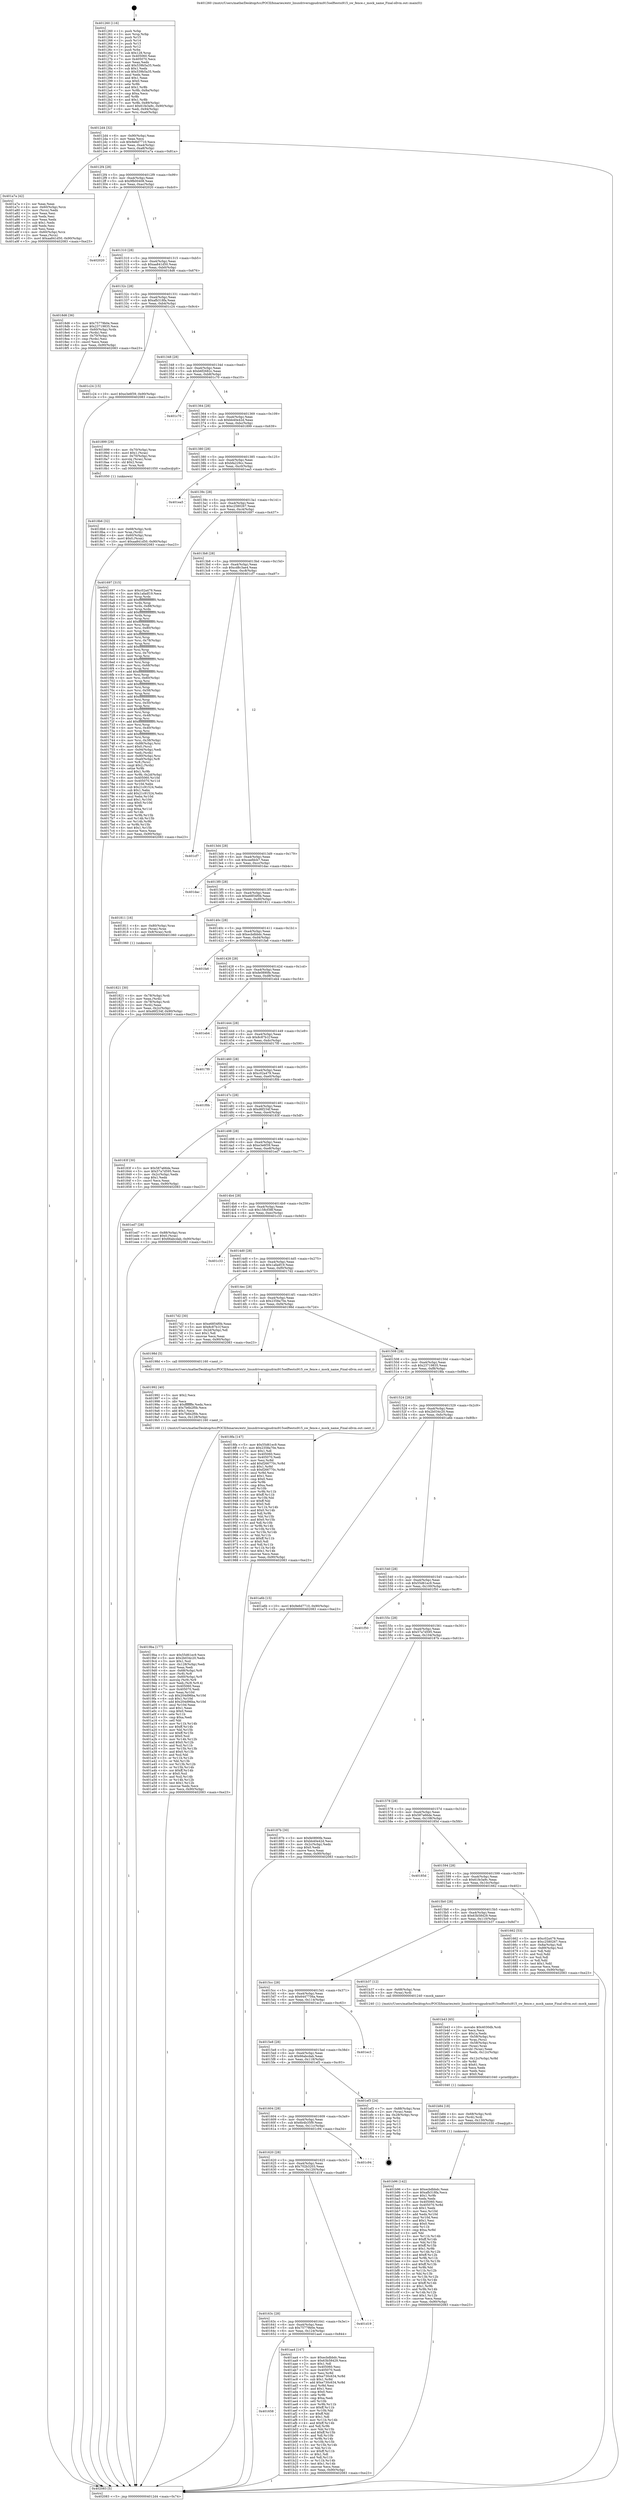 digraph "0x401260" {
  label = "0x401260 (/mnt/c/Users/mathe/Desktop/tcc/POCII/binaries/extr_linuxdriversgpudrmi915selftestsi915_sw_fence.c_mock_name_Final-ollvm.out::main(0))"
  labelloc = "t"
  node[shape=record]

  Entry [label="",width=0.3,height=0.3,shape=circle,fillcolor=black,style=filled]
  "0x4012d4" [label="{
     0x4012d4 [32]\l
     | [instrs]\l
     &nbsp;&nbsp;0x4012d4 \<+6\>: mov -0x90(%rbp),%eax\l
     &nbsp;&nbsp;0x4012da \<+2\>: mov %eax,%ecx\l
     &nbsp;&nbsp;0x4012dc \<+6\>: sub $0x9e6d7710,%ecx\l
     &nbsp;&nbsp;0x4012e2 \<+6\>: mov %eax,-0xa4(%rbp)\l
     &nbsp;&nbsp;0x4012e8 \<+6\>: mov %ecx,-0xa8(%rbp)\l
     &nbsp;&nbsp;0x4012ee \<+6\>: je 0000000000401a7a \<main+0x81a\>\l
  }"]
  "0x401a7a" [label="{
     0x401a7a [42]\l
     | [instrs]\l
     &nbsp;&nbsp;0x401a7a \<+2\>: xor %eax,%eax\l
     &nbsp;&nbsp;0x401a7c \<+4\>: mov -0x60(%rbp),%rcx\l
     &nbsp;&nbsp;0x401a80 \<+2\>: mov (%rcx),%edx\l
     &nbsp;&nbsp;0x401a82 \<+2\>: mov %eax,%esi\l
     &nbsp;&nbsp;0x401a84 \<+2\>: sub %edx,%esi\l
     &nbsp;&nbsp;0x401a86 \<+2\>: mov %eax,%edx\l
     &nbsp;&nbsp;0x401a88 \<+3\>: sub $0x1,%edx\l
     &nbsp;&nbsp;0x401a8b \<+2\>: add %edx,%esi\l
     &nbsp;&nbsp;0x401a8d \<+2\>: sub %esi,%eax\l
     &nbsp;&nbsp;0x401a8f \<+4\>: mov -0x60(%rbp),%rcx\l
     &nbsp;&nbsp;0x401a93 \<+2\>: mov %eax,(%rcx)\l
     &nbsp;&nbsp;0x401a95 \<+10\>: movl $0xaa841d50,-0x90(%rbp)\l
     &nbsp;&nbsp;0x401a9f \<+5\>: jmp 0000000000402083 \<main+0xe23\>\l
  }"]
  "0x4012f4" [label="{
     0x4012f4 [28]\l
     | [instrs]\l
     &nbsp;&nbsp;0x4012f4 \<+5\>: jmp 00000000004012f9 \<main+0x99\>\l
     &nbsp;&nbsp;0x4012f9 \<+6\>: mov -0xa4(%rbp),%eax\l
     &nbsp;&nbsp;0x4012ff \<+5\>: sub $0x9fb00408,%eax\l
     &nbsp;&nbsp;0x401304 \<+6\>: mov %eax,-0xac(%rbp)\l
     &nbsp;&nbsp;0x40130a \<+6\>: je 0000000000402020 \<main+0xdc0\>\l
  }"]
  Exit [label="",width=0.3,height=0.3,shape=circle,fillcolor=black,style=filled,peripheries=2]
  "0x402020" [label="{
     0x402020\l
  }", style=dashed]
  "0x401310" [label="{
     0x401310 [28]\l
     | [instrs]\l
     &nbsp;&nbsp;0x401310 \<+5\>: jmp 0000000000401315 \<main+0xb5\>\l
     &nbsp;&nbsp;0x401315 \<+6\>: mov -0xa4(%rbp),%eax\l
     &nbsp;&nbsp;0x40131b \<+5\>: sub $0xaa841d50,%eax\l
     &nbsp;&nbsp;0x401320 \<+6\>: mov %eax,-0xb0(%rbp)\l
     &nbsp;&nbsp;0x401326 \<+6\>: je 00000000004018d6 \<main+0x676\>\l
  }"]
  "0x401b96" [label="{
     0x401b96 [142]\l
     | [instrs]\l
     &nbsp;&nbsp;0x401b96 \<+5\>: mov $0xecbdbbdc,%eax\l
     &nbsp;&nbsp;0x401b9b \<+5\>: mov $0xafb318fa,%ecx\l
     &nbsp;&nbsp;0x401ba0 \<+3\>: mov $0x1,%r9b\l
     &nbsp;&nbsp;0x401ba3 \<+2\>: xor %edx,%edx\l
     &nbsp;&nbsp;0x401ba5 \<+7\>: mov 0x405060,%esi\l
     &nbsp;&nbsp;0x401bac \<+8\>: mov 0x405070,%r8d\l
     &nbsp;&nbsp;0x401bb4 \<+3\>: sub $0x1,%edx\l
     &nbsp;&nbsp;0x401bb7 \<+3\>: mov %esi,%r10d\l
     &nbsp;&nbsp;0x401bba \<+3\>: add %edx,%r10d\l
     &nbsp;&nbsp;0x401bbd \<+4\>: imul %r10d,%esi\l
     &nbsp;&nbsp;0x401bc1 \<+3\>: and $0x1,%esi\l
     &nbsp;&nbsp;0x401bc4 \<+3\>: cmp $0x0,%esi\l
     &nbsp;&nbsp;0x401bc7 \<+4\>: sete %r11b\l
     &nbsp;&nbsp;0x401bcb \<+4\>: cmp $0xa,%r8d\l
     &nbsp;&nbsp;0x401bcf \<+3\>: setl %bl\l
     &nbsp;&nbsp;0x401bd2 \<+3\>: mov %r11b,%r14b\l
     &nbsp;&nbsp;0x401bd5 \<+4\>: xor $0xff,%r14b\l
     &nbsp;&nbsp;0x401bd9 \<+3\>: mov %bl,%r15b\l
     &nbsp;&nbsp;0x401bdc \<+4\>: xor $0xff,%r15b\l
     &nbsp;&nbsp;0x401be0 \<+4\>: xor $0x1,%r9b\l
     &nbsp;&nbsp;0x401be4 \<+3\>: mov %r14b,%r12b\l
     &nbsp;&nbsp;0x401be7 \<+4\>: and $0xff,%r12b\l
     &nbsp;&nbsp;0x401beb \<+3\>: and %r9b,%r11b\l
     &nbsp;&nbsp;0x401bee \<+3\>: mov %r15b,%r13b\l
     &nbsp;&nbsp;0x401bf1 \<+4\>: and $0xff,%r13b\l
     &nbsp;&nbsp;0x401bf5 \<+3\>: and %r9b,%bl\l
     &nbsp;&nbsp;0x401bf8 \<+3\>: or %r11b,%r12b\l
     &nbsp;&nbsp;0x401bfb \<+3\>: or %bl,%r13b\l
     &nbsp;&nbsp;0x401bfe \<+3\>: xor %r13b,%r12b\l
     &nbsp;&nbsp;0x401c01 \<+3\>: or %r15b,%r14b\l
     &nbsp;&nbsp;0x401c04 \<+4\>: xor $0xff,%r14b\l
     &nbsp;&nbsp;0x401c08 \<+4\>: or $0x1,%r9b\l
     &nbsp;&nbsp;0x401c0c \<+3\>: and %r9b,%r14b\l
     &nbsp;&nbsp;0x401c0f \<+3\>: or %r14b,%r12b\l
     &nbsp;&nbsp;0x401c12 \<+4\>: test $0x1,%r12b\l
     &nbsp;&nbsp;0x401c16 \<+3\>: cmovne %ecx,%eax\l
     &nbsp;&nbsp;0x401c19 \<+6\>: mov %eax,-0x90(%rbp)\l
     &nbsp;&nbsp;0x401c1f \<+5\>: jmp 0000000000402083 \<main+0xe23\>\l
  }"]
  "0x4018d6" [label="{
     0x4018d6 [36]\l
     | [instrs]\l
     &nbsp;&nbsp;0x4018d6 \<+5\>: mov $0x75779b0e,%eax\l
     &nbsp;&nbsp;0x4018db \<+5\>: mov $0x23719835,%ecx\l
     &nbsp;&nbsp;0x4018e0 \<+4\>: mov -0x60(%rbp),%rdx\l
     &nbsp;&nbsp;0x4018e4 \<+2\>: mov (%rdx),%esi\l
     &nbsp;&nbsp;0x4018e6 \<+4\>: mov -0x70(%rbp),%rdx\l
     &nbsp;&nbsp;0x4018ea \<+2\>: cmp (%rdx),%esi\l
     &nbsp;&nbsp;0x4018ec \<+3\>: cmovl %ecx,%eax\l
     &nbsp;&nbsp;0x4018ef \<+6\>: mov %eax,-0x90(%rbp)\l
     &nbsp;&nbsp;0x4018f5 \<+5\>: jmp 0000000000402083 \<main+0xe23\>\l
  }"]
  "0x40132c" [label="{
     0x40132c [28]\l
     | [instrs]\l
     &nbsp;&nbsp;0x40132c \<+5\>: jmp 0000000000401331 \<main+0xd1\>\l
     &nbsp;&nbsp;0x401331 \<+6\>: mov -0xa4(%rbp),%eax\l
     &nbsp;&nbsp;0x401337 \<+5\>: sub $0xafb318fa,%eax\l
     &nbsp;&nbsp;0x40133c \<+6\>: mov %eax,-0xb4(%rbp)\l
     &nbsp;&nbsp;0x401342 \<+6\>: je 0000000000401c24 \<main+0x9c4\>\l
  }"]
  "0x401b84" [label="{
     0x401b84 [18]\l
     | [instrs]\l
     &nbsp;&nbsp;0x401b84 \<+4\>: mov -0x68(%rbp),%rdi\l
     &nbsp;&nbsp;0x401b88 \<+3\>: mov (%rdi),%rdi\l
     &nbsp;&nbsp;0x401b8b \<+6\>: mov %eax,-0x130(%rbp)\l
     &nbsp;&nbsp;0x401b91 \<+5\>: call 0000000000401030 \<free@plt\>\l
     | [calls]\l
     &nbsp;&nbsp;0x401030 \{1\} (unknown)\l
  }"]
  "0x401c24" [label="{
     0x401c24 [15]\l
     | [instrs]\l
     &nbsp;&nbsp;0x401c24 \<+10\>: movl $0xe3e6f39,-0x90(%rbp)\l
     &nbsp;&nbsp;0x401c2e \<+5\>: jmp 0000000000402083 \<main+0xe23\>\l
  }"]
  "0x401348" [label="{
     0x401348 [28]\l
     | [instrs]\l
     &nbsp;&nbsp;0x401348 \<+5\>: jmp 000000000040134d \<main+0xed\>\l
     &nbsp;&nbsp;0x40134d \<+6\>: mov -0xa4(%rbp),%eax\l
     &nbsp;&nbsp;0x401353 \<+5\>: sub $0xb6f2682c,%eax\l
     &nbsp;&nbsp;0x401358 \<+6\>: mov %eax,-0xb8(%rbp)\l
     &nbsp;&nbsp;0x40135e \<+6\>: je 0000000000401c70 \<main+0xa10\>\l
  }"]
  "0x401b43" [label="{
     0x401b43 [65]\l
     | [instrs]\l
     &nbsp;&nbsp;0x401b43 \<+10\>: movabs $0x4030db,%rdi\l
     &nbsp;&nbsp;0x401b4d \<+2\>: xor %ecx,%ecx\l
     &nbsp;&nbsp;0x401b4f \<+5\>: mov $0x1a,%edx\l
     &nbsp;&nbsp;0x401b54 \<+4\>: mov -0x58(%rbp),%rsi\l
     &nbsp;&nbsp;0x401b58 \<+3\>: mov %rax,(%rsi)\l
     &nbsp;&nbsp;0x401b5b \<+4\>: mov -0x58(%rbp),%rax\l
     &nbsp;&nbsp;0x401b5f \<+3\>: mov (%rax),%rax\l
     &nbsp;&nbsp;0x401b62 \<+3\>: movsbl (%rax),%eax\l
     &nbsp;&nbsp;0x401b65 \<+6\>: mov %edx,-0x12c(%rbp)\l
     &nbsp;&nbsp;0x401b6b \<+1\>: cltd\l
     &nbsp;&nbsp;0x401b6c \<+7\>: mov -0x12c(%rbp),%r8d\l
     &nbsp;&nbsp;0x401b73 \<+3\>: idiv %r8d\l
     &nbsp;&nbsp;0x401b76 \<+3\>: sub $0x61,%ecx\l
     &nbsp;&nbsp;0x401b79 \<+2\>: sub %ecx,%edx\l
     &nbsp;&nbsp;0x401b7b \<+2\>: mov %edx,%esi\l
     &nbsp;&nbsp;0x401b7d \<+2\>: mov $0x0,%al\l
     &nbsp;&nbsp;0x401b7f \<+5\>: call 0000000000401040 \<printf@plt\>\l
     | [calls]\l
     &nbsp;&nbsp;0x401040 \{1\} (unknown)\l
  }"]
  "0x401c70" [label="{
     0x401c70\l
  }", style=dashed]
  "0x401364" [label="{
     0x401364 [28]\l
     | [instrs]\l
     &nbsp;&nbsp;0x401364 \<+5\>: jmp 0000000000401369 \<main+0x109\>\l
     &nbsp;&nbsp;0x401369 \<+6\>: mov -0xa4(%rbp),%eax\l
     &nbsp;&nbsp;0x40136f \<+5\>: sub $0xbb40e42d,%eax\l
     &nbsp;&nbsp;0x401374 \<+6\>: mov %eax,-0xbc(%rbp)\l
     &nbsp;&nbsp;0x40137a \<+6\>: je 0000000000401899 \<main+0x639\>\l
  }"]
  "0x401658" [label="{
     0x401658\l
  }", style=dashed]
  "0x401899" [label="{
     0x401899 [29]\l
     | [instrs]\l
     &nbsp;&nbsp;0x401899 \<+4\>: mov -0x70(%rbp),%rax\l
     &nbsp;&nbsp;0x40189d \<+6\>: movl $0x1,(%rax)\l
     &nbsp;&nbsp;0x4018a3 \<+4\>: mov -0x70(%rbp),%rax\l
     &nbsp;&nbsp;0x4018a7 \<+3\>: movslq (%rax),%rax\l
     &nbsp;&nbsp;0x4018aa \<+4\>: shl $0x2,%rax\l
     &nbsp;&nbsp;0x4018ae \<+3\>: mov %rax,%rdi\l
     &nbsp;&nbsp;0x4018b1 \<+5\>: call 0000000000401050 \<malloc@plt\>\l
     | [calls]\l
     &nbsp;&nbsp;0x401050 \{1\} (unknown)\l
  }"]
  "0x401380" [label="{
     0x401380 [28]\l
     | [instrs]\l
     &nbsp;&nbsp;0x401380 \<+5\>: jmp 0000000000401385 \<main+0x125\>\l
     &nbsp;&nbsp;0x401385 \<+6\>: mov -0xa4(%rbp),%eax\l
     &nbsp;&nbsp;0x40138b \<+5\>: sub $0xbfa229cc,%eax\l
     &nbsp;&nbsp;0x401390 \<+6\>: mov %eax,-0xc0(%rbp)\l
     &nbsp;&nbsp;0x401396 \<+6\>: je 0000000000401ea5 \<main+0xc45\>\l
  }"]
  "0x401aa4" [label="{
     0x401aa4 [147]\l
     | [instrs]\l
     &nbsp;&nbsp;0x401aa4 \<+5\>: mov $0xecbdbbdc,%eax\l
     &nbsp;&nbsp;0x401aa9 \<+5\>: mov $0x63b58429,%ecx\l
     &nbsp;&nbsp;0x401aae \<+2\>: mov $0x1,%dl\l
     &nbsp;&nbsp;0x401ab0 \<+7\>: mov 0x405060,%esi\l
     &nbsp;&nbsp;0x401ab7 \<+7\>: mov 0x405070,%edi\l
     &nbsp;&nbsp;0x401abe \<+3\>: mov %esi,%r8d\l
     &nbsp;&nbsp;0x401ac1 \<+7\>: sub $0xe730c634,%r8d\l
     &nbsp;&nbsp;0x401ac8 \<+4\>: sub $0x1,%r8d\l
     &nbsp;&nbsp;0x401acc \<+7\>: add $0xe730c634,%r8d\l
     &nbsp;&nbsp;0x401ad3 \<+4\>: imul %r8d,%esi\l
     &nbsp;&nbsp;0x401ad7 \<+3\>: and $0x1,%esi\l
     &nbsp;&nbsp;0x401ada \<+3\>: cmp $0x0,%esi\l
     &nbsp;&nbsp;0x401add \<+4\>: sete %r9b\l
     &nbsp;&nbsp;0x401ae1 \<+3\>: cmp $0xa,%edi\l
     &nbsp;&nbsp;0x401ae4 \<+4\>: setl %r10b\l
     &nbsp;&nbsp;0x401ae8 \<+3\>: mov %r9b,%r11b\l
     &nbsp;&nbsp;0x401aeb \<+4\>: xor $0xff,%r11b\l
     &nbsp;&nbsp;0x401aef \<+3\>: mov %r10b,%bl\l
     &nbsp;&nbsp;0x401af2 \<+3\>: xor $0xff,%bl\l
     &nbsp;&nbsp;0x401af5 \<+3\>: xor $0x1,%dl\l
     &nbsp;&nbsp;0x401af8 \<+3\>: mov %r11b,%r14b\l
     &nbsp;&nbsp;0x401afb \<+4\>: and $0xff,%r14b\l
     &nbsp;&nbsp;0x401aff \<+3\>: and %dl,%r9b\l
     &nbsp;&nbsp;0x401b02 \<+3\>: mov %bl,%r15b\l
     &nbsp;&nbsp;0x401b05 \<+4\>: and $0xff,%r15b\l
     &nbsp;&nbsp;0x401b09 \<+3\>: and %dl,%r10b\l
     &nbsp;&nbsp;0x401b0c \<+3\>: or %r9b,%r14b\l
     &nbsp;&nbsp;0x401b0f \<+3\>: or %r10b,%r15b\l
     &nbsp;&nbsp;0x401b12 \<+3\>: xor %r15b,%r14b\l
     &nbsp;&nbsp;0x401b15 \<+3\>: or %bl,%r11b\l
     &nbsp;&nbsp;0x401b18 \<+4\>: xor $0xff,%r11b\l
     &nbsp;&nbsp;0x401b1c \<+3\>: or $0x1,%dl\l
     &nbsp;&nbsp;0x401b1f \<+3\>: and %dl,%r11b\l
     &nbsp;&nbsp;0x401b22 \<+3\>: or %r11b,%r14b\l
     &nbsp;&nbsp;0x401b25 \<+4\>: test $0x1,%r14b\l
     &nbsp;&nbsp;0x401b29 \<+3\>: cmovne %ecx,%eax\l
     &nbsp;&nbsp;0x401b2c \<+6\>: mov %eax,-0x90(%rbp)\l
     &nbsp;&nbsp;0x401b32 \<+5\>: jmp 0000000000402083 \<main+0xe23\>\l
  }"]
  "0x401ea5" [label="{
     0x401ea5\l
  }", style=dashed]
  "0x40139c" [label="{
     0x40139c [28]\l
     | [instrs]\l
     &nbsp;&nbsp;0x40139c \<+5\>: jmp 00000000004013a1 \<main+0x141\>\l
     &nbsp;&nbsp;0x4013a1 \<+6\>: mov -0xa4(%rbp),%eax\l
     &nbsp;&nbsp;0x4013a7 \<+5\>: sub $0xc2580267,%eax\l
     &nbsp;&nbsp;0x4013ac \<+6\>: mov %eax,-0xc4(%rbp)\l
     &nbsp;&nbsp;0x4013b2 \<+6\>: je 0000000000401697 \<main+0x437\>\l
  }"]
  "0x40163c" [label="{
     0x40163c [28]\l
     | [instrs]\l
     &nbsp;&nbsp;0x40163c \<+5\>: jmp 0000000000401641 \<main+0x3e1\>\l
     &nbsp;&nbsp;0x401641 \<+6\>: mov -0xa4(%rbp),%eax\l
     &nbsp;&nbsp;0x401647 \<+5\>: sub $0x75779b0e,%eax\l
     &nbsp;&nbsp;0x40164c \<+6\>: mov %eax,-0x124(%rbp)\l
     &nbsp;&nbsp;0x401652 \<+6\>: je 0000000000401aa4 \<main+0x844\>\l
  }"]
  "0x401697" [label="{
     0x401697 [315]\l
     | [instrs]\l
     &nbsp;&nbsp;0x401697 \<+5\>: mov $0xc02a479,%eax\l
     &nbsp;&nbsp;0x40169c \<+5\>: mov $0x1afadf19,%ecx\l
     &nbsp;&nbsp;0x4016a1 \<+3\>: mov %rsp,%rdx\l
     &nbsp;&nbsp;0x4016a4 \<+4\>: add $0xfffffffffffffff0,%rdx\l
     &nbsp;&nbsp;0x4016a8 \<+3\>: mov %rdx,%rsp\l
     &nbsp;&nbsp;0x4016ab \<+7\>: mov %rdx,-0x88(%rbp)\l
     &nbsp;&nbsp;0x4016b2 \<+3\>: mov %rsp,%rdx\l
     &nbsp;&nbsp;0x4016b5 \<+4\>: add $0xfffffffffffffff0,%rdx\l
     &nbsp;&nbsp;0x4016b9 \<+3\>: mov %rdx,%rsp\l
     &nbsp;&nbsp;0x4016bc \<+3\>: mov %rsp,%rsi\l
     &nbsp;&nbsp;0x4016bf \<+4\>: add $0xfffffffffffffff0,%rsi\l
     &nbsp;&nbsp;0x4016c3 \<+3\>: mov %rsi,%rsp\l
     &nbsp;&nbsp;0x4016c6 \<+4\>: mov %rsi,-0x80(%rbp)\l
     &nbsp;&nbsp;0x4016ca \<+3\>: mov %rsp,%rsi\l
     &nbsp;&nbsp;0x4016cd \<+4\>: add $0xfffffffffffffff0,%rsi\l
     &nbsp;&nbsp;0x4016d1 \<+3\>: mov %rsi,%rsp\l
     &nbsp;&nbsp;0x4016d4 \<+4\>: mov %rsi,-0x78(%rbp)\l
     &nbsp;&nbsp;0x4016d8 \<+3\>: mov %rsp,%rsi\l
     &nbsp;&nbsp;0x4016db \<+4\>: add $0xfffffffffffffff0,%rsi\l
     &nbsp;&nbsp;0x4016df \<+3\>: mov %rsi,%rsp\l
     &nbsp;&nbsp;0x4016e2 \<+4\>: mov %rsi,-0x70(%rbp)\l
     &nbsp;&nbsp;0x4016e6 \<+3\>: mov %rsp,%rsi\l
     &nbsp;&nbsp;0x4016e9 \<+4\>: add $0xfffffffffffffff0,%rsi\l
     &nbsp;&nbsp;0x4016ed \<+3\>: mov %rsi,%rsp\l
     &nbsp;&nbsp;0x4016f0 \<+4\>: mov %rsi,-0x68(%rbp)\l
     &nbsp;&nbsp;0x4016f4 \<+3\>: mov %rsp,%rsi\l
     &nbsp;&nbsp;0x4016f7 \<+4\>: add $0xfffffffffffffff0,%rsi\l
     &nbsp;&nbsp;0x4016fb \<+3\>: mov %rsi,%rsp\l
     &nbsp;&nbsp;0x4016fe \<+4\>: mov %rsi,-0x60(%rbp)\l
     &nbsp;&nbsp;0x401702 \<+3\>: mov %rsp,%rsi\l
     &nbsp;&nbsp;0x401705 \<+4\>: add $0xfffffffffffffff0,%rsi\l
     &nbsp;&nbsp;0x401709 \<+3\>: mov %rsi,%rsp\l
     &nbsp;&nbsp;0x40170c \<+4\>: mov %rsi,-0x58(%rbp)\l
     &nbsp;&nbsp;0x401710 \<+3\>: mov %rsp,%rsi\l
     &nbsp;&nbsp;0x401713 \<+4\>: add $0xfffffffffffffff0,%rsi\l
     &nbsp;&nbsp;0x401717 \<+3\>: mov %rsi,%rsp\l
     &nbsp;&nbsp;0x40171a \<+4\>: mov %rsi,-0x50(%rbp)\l
     &nbsp;&nbsp;0x40171e \<+3\>: mov %rsp,%rsi\l
     &nbsp;&nbsp;0x401721 \<+4\>: add $0xfffffffffffffff0,%rsi\l
     &nbsp;&nbsp;0x401725 \<+3\>: mov %rsi,%rsp\l
     &nbsp;&nbsp;0x401728 \<+4\>: mov %rsi,-0x48(%rbp)\l
     &nbsp;&nbsp;0x40172c \<+3\>: mov %rsp,%rsi\l
     &nbsp;&nbsp;0x40172f \<+4\>: add $0xfffffffffffffff0,%rsi\l
     &nbsp;&nbsp;0x401733 \<+3\>: mov %rsi,%rsp\l
     &nbsp;&nbsp;0x401736 \<+4\>: mov %rsi,-0x40(%rbp)\l
     &nbsp;&nbsp;0x40173a \<+3\>: mov %rsp,%rsi\l
     &nbsp;&nbsp;0x40173d \<+4\>: add $0xfffffffffffffff0,%rsi\l
     &nbsp;&nbsp;0x401741 \<+3\>: mov %rsi,%rsp\l
     &nbsp;&nbsp;0x401744 \<+4\>: mov %rsi,-0x38(%rbp)\l
     &nbsp;&nbsp;0x401748 \<+7\>: mov -0x88(%rbp),%rsi\l
     &nbsp;&nbsp;0x40174f \<+6\>: movl $0x0,(%rsi)\l
     &nbsp;&nbsp;0x401755 \<+6\>: mov -0x94(%rbp),%edi\l
     &nbsp;&nbsp;0x40175b \<+2\>: mov %edi,(%rdx)\l
     &nbsp;&nbsp;0x40175d \<+4\>: mov -0x80(%rbp),%rsi\l
     &nbsp;&nbsp;0x401761 \<+7\>: mov -0xa0(%rbp),%r8\l
     &nbsp;&nbsp;0x401768 \<+3\>: mov %r8,(%rsi)\l
     &nbsp;&nbsp;0x40176b \<+3\>: cmpl $0x2,(%rdx)\l
     &nbsp;&nbsp;0x40176e \<+4\>: setne %r9b\l
     &nbsp;&nbsp;0x401772 \<+4\>: and $0x1,%r9b\l
     &nbsp;&nbsp;0x401776 \<+4\>: mov %r9b,-0x2d(%rbp)\l
     &nbsp;&nbsp;0x40177a \<+8\>: mov 0x405060,%r10d\l
     &nbsp;&nbsp;0x401782 \<+8\>: mov 0x405070,%r11d\l
     &nbsp;&nbsp;0x40178a \<+3\>: mov %r10d,%ebx\l
     &nbsp;&nbsp;0x40178d \<+6\>: sub $0x21c91524,%ebx\l
     &nbsp;&nbsp;0x401793 \<+3\>: sub $0x1,%ebx\l
     &nbsp;&nbsp;0x401796 \<+6\>: add $0x21c91524,%ebx\l
     &nbsp;&nbsp;0x40179c \<+4\>: imul %ebx,%r10d\l
     &nbsp;&nbsp;0x4017a0 \<+4\>: and $0x1,%r10d\l
     &nbsp;&nbsp;0x4017a4 \<+4\>: cmp $0x0,%r10d\l
     &nbsp;&nbsp;0x4017a8 \<+4\>: sete %r9b\l
     &nbsp;&nbsp;0x4017ac \<+4\>: cmp $0xa,%r11d\l
     &nbsp;&nbsp;0x4017b0 \<+4\>: setl %r14b\l
     &nbsp;&nbsp;0x4017b4 \<+3\>: mov %r9b,%r15b\l
     &nbsp;&nbsp;0x4017b7 \<+3\>: and %r14b,%r15b\l
     &nbsp;&nbsp;0x4017ba \<+3\>: xor %r14b,%r9b\l
     &nbsp;&nbsp;0x4017bd \<+3\>: or %r9b,%r15b\l
     &nbsp;&nbsp;0x4017c0 \<+4\>: test $0x1,%r15b\l
     &nbsp;&nbsp;0x4017c4 \<+3\>: cmovne %ecx,%eax\l
     &nbsp;&nbsp;0x4017c7 \<+6\>: mov %eax,-0x90(%rbp)\l
     &nbsp;&nbsp;0x4017cd \<+5\>: jmp 0000000000402083 \<main+0xe23\>\l
  }"]
  "0x4013b8" [label="{
     0x4013b8 [28]\l
     | [instrs]\l
     &nbsp;&nbsp;0x4013b8 \<+5\>: jmp 00000000004013bd \<main+0x15d\>\l
     &nbsp;&nbsp;0x4013bd \<+6\>: mov -0xa4(%rbp),%eax\l
     &nbsp;&nbsp;0x4013c3 \<+5\>: sub $0xcd8c3ae4,%eax\l
     &nbsp;&nbsp;0x4013c8 \<+6\>: mov %eax,-0xc8(%rbp)\l
     &nbsp;&nbsp;0x4013ce \<+6\>: je 0000000000401cf7 \<main+0xa97\>\l
  }"]
  "0x401d19" [label="{
     0x401d19\l
  }", style=dashed]
  "0x401cf7" [label="{
     0x401cf7\l
  }", style=dashed]
  "0x4013d4" [label="{
     0x4013d4 [28]\l
     | [instrs]\l
     &nbsp;&nbsp;0x4013d4 \<+5\>: jmp 00000000004013d9 \<main+0x179\>\l
     &nbsp;&nbsp;0x4013d9 \<+6\>: mov -0xa4(%rbp),%eax\l
     &nbsp;&nbsp;0x4013df \<+5\>: sub $0xceefdcb7,%eax\l
     &nbsp;&nbsp;0x4013e4 \<+6\>: mov %eax,-0xcc(%rbp)\l
     &nbsp;&nbsp;0x4013ea \<+6\>: je 0000000000401dac \<main+0xb4c\>\l
  }"]
  "0x401620" [label="{
     0x401620 [28]\l
     | [instrs]\l
     &nbsp;&nbsp;0x401620 \<+5\>: jmp 0000000000401625 \<main+0x3c5\>\l
     &nbsp;&nbsp;0x401625 \<+6\>: mov -0xa4(%rbp),%eax\l
     &nbsp;&nbsp;0x40162b \<+5\>: sub $0x702b3203,%eax\l
     &nbsp;&nbsp;0x401630 \<+6\>: mov %eax,-0x120(%rbp)\l
     &nbsp;&nbsp;0x401636 \<+6\>: je 0000000000401d19 \<main+0xab9\>\l
  }"]
  "0x401dac" [label="{
     0x401dac\l
  }", style=dashed]
  "0x4013f0" [label="{
     0x4013f0 [28]\l
     | [instrs]\l
     &nbsp;&nbsp;0x4013f0 \<+5\>: jmp 00000000004013f5 \<main+0x195\>\l
     &nbsp;&nbsp;0x4013f5 \<+6\>: mov -0xa4(%rbp),%eax\l
     &nbsp;&nbsp;0x4013fb \<+5\>: sub $0xe6854f0b,%eax\l
     &nbsp;&nbsp;0x401400 \<+6\>: mov %eax,-0xd0(%rbp)\l
     &nbsp;&nbsp;0x401406 \<+6\>: je 0000000000401811 \<main+0x5b1\>\l
  }"]
  "0x401c94" [label="{
     0x401c94\l
  }", style=dashed]
  "0x401811" [label="{
     0x401811 [16]\l
     | [instrs]\l
     &nbsp;&nbsp;0x401811 \<+4\>: mov -0x80(%rbp),%rax\l
     &nbsp;&nbsp;0x401815 \<+3\>: mov (%rax),%rax\l
     &nbsp;&nbsp;0x401818 \<+4\>: mov 0x8(%rax),%rdi\l
     &nbsp;&nbsp;0x40181c \<+5\>: call 0000000000401060 \<atoi@plt\>\l
     | [calls]\l
     &nbsp;&nbsp;0x401060 \{1\} (unknown)\l
  }"]
  "0x40140c" [label="{
     0x40140c [28]\l
     | [instrs]\l
     &nbsp;&nbsp;0x40140c \<+5\>: jmp 0000000000401411 \<main+0x1b1\>\l
     &nbsp;&nbsp;0x401411 \<+6\>: mov -0xa4(%rbp),%eax\l
     &nbsp;&nbsp;0x401417 \<+5\>: sub $0xecbdbbdc,%eax\l
     &nbsp;&nbsp;0x40141c \<+6\>: mov %eax,-0xd4(%rbp)\l
     &nbsp;&nbsp;0x401422 \<+6\>: je 0000000000401fa6 \<main+0xd46\>\l
  }"]
  "0x401604" [label="{
     0x401604 [28]\l
     | [instrs]\l
     &nbsp;&nbsp;0x401604 \<+5\>: jmp 0000000000401609 \<main+0x3a9\>\l
     &nbsp;&nbsp;0x401609 \<+6\>: mov -0xa4(%rbp),%eax\l
     &nbsp;&nbsp;0x40160f \<+5\>: sub $0x6b4b35f9,%eax\l
     &nbsp;&nbsp;0x401614 \<+6\>: mov %eax,-0x11c(%rbp)\l
     &nbsp;&nbsp;0x40161a \<+6\>: je 0000000000401c94 \<main+0xa34\>\l
  }"]
  "0x401fa6" [label="{
     0x401fa6\l
  }", style=dashed]
  "0x401428" [label="{
     0x401428 [28]\l
     | [instrs]\l
     &nbsp;&nbsp;0x401428 \<+5\>: jmp 000000000040142d \<main+0x1cd\>\l
     &nbsp;&nbsp;0x40142d \<+6\>: mov -0xa4(%rbp),%eax\l
     &nbsp;&nbsp;0x401433 \<+5\>: sub $0xfe0890fe,%eax\l
     &nbsp;&nbsp;0x401438 \<+6\>: mov %eax,-0xd8(%rbp)\l
     &nbsp;&nbsp;0x40143e \<+6\>: je 0000000000401eb4 \<main+0xc54\>\l
  }"]
  "0x401ef3" [label="{
     0x401ef3 [24]\l
     | [instrs]\l
     &nbsp;&nbsp;0x401ef3 \<+7\>: mov -0x88(%rbp),%rax\l
     &nbsp;&nbsp;0x401efa \<+2\>: mov (%rax),%eax\l
     &nbsp;&nbsp;0x401efc \<+4\>: lea -0x28(%rbp),%rsp\l
     &nbsp;&nbsp;0x401f00 \<+1\>: pop %rbx\l
     &nbsp;&nbsp;0x401f01 \<+2\>: pop %r12\l
     &nbsp;&nbsp;0x401f03 \<+2\>: pop %r13\l
     &nbsp;&nbsp;0x401f05 \<+2\>: pop %r14\l
     &nbsp;&nbsp;0x401f07 \<+2\>: pop %r15\l
     &nbsp;&nbsp;0x401f09 \<+1\>: pop %rbp\l
     &nbsp;&nbsp;0x401f0a \<+1\>: ret\l
  }"]
  "0x401eb4" [label="{
     0x401eb4\l
  }", style=dashed]
  "0x401444" [label="{
     0x401444 [28]\l
     | [instrs]\l
     &nbsp;&nbsp;0x401444 \<+5\>: jmp 0000000000401449 \<main+0x1e9\>\l
     &nbsp;&nbsp;0x401449 \<+6\>: mov -0xa4(%rbp),%eax\l
     &nbsp;&nbsp;0x40144f \<+5\>: sub $0x8c87b1f,%eax\l
     &nbsp;&nbsp;0x401454 \<+6\>: mov %eax,-0xdc(%rbp)\l
     &nbsp;&nbsp;0x40145a \<+6\>: je 00000000004017f0 \<main+0x590\>\l
  }"]
  "0x4015e8" [label="{
     0x4015e8 [28]\l
     | [instrs]\l
     &nbsp;&nbsp;0x4015e8 \<+5\>: jmp 00000000004015ed \<main+0x38d\>\l
     &nbsp;&nbsp;0x4015ed \<+6\>: mov -0xa4(%rbp),%eax\l
     &nbsp;&nbsp;0x4015f3 \<+5\>: sub $0x66abcdab,%eax\l
     &nbsp;&nbsp;0x4015f8 \<+6\>: mov %eax,-0x118(%rbp)\l
     &nbsp;&nbsp;0x4015fe \<+6\>: je 0000000000401ef3 \<main+0xc93\>\l
  }"]
  "0x4017f0" [label="{
     0x4017f0\l
  }", style=dashed]
  "0x401460" [label="{
     0x401460 [28]\l
     | [instrs]\l
     &nbsp;&nbsp;0x401460 \<+5\>: jmp 0000000000401465 \<main+0x205\>\l
     &nbsp;&nbsp;0x401465 \<+6\>: mov -0xa4(%rbp),%eax\l
     &nbsp;&nbsp;0x40146b \<+5\>: sub $0xc02a479,%eax\l
     &nbsp;&nbsp;0x401470 \<+6\>: mov %eax,-0xe0(%rbp)\l
     &nbsp;&nbsp;0x401476 \<+6\>: je 0000000000401f0b \<main+0xcab\>\l
  }"]
  "0x401ec3" [label="{
     0x401ec3\l
  }", style=dashed]
  "0x401f0b" [label="{
     0x401f0b\l
  }", style=dashed]
  "0x40147c" [label="{
     0x40147c [28]\l
     | [instrs]\l
     &nbsp;&nbsp;0x40147c \<+5\>: jmp 0000000000401481 \<main+0x221\>\l
     &nbsp;&nbsp;0x401481 \<+6\>: mov -0xa4(%rbp),%eax\l
     &nbsp;&nbsp;0x401487 \<+5\>: sub $0xd6f234f,%eax\l
     &nbsp;&nbsp;0x40148c \<+6\>: mov %eax,-0xe4(%rbp)\l
     &nbsp;&nbsp;0x401492 \<+6\>: je 000000000040183f \<main+0x5df\>\l
  }"]
  "0x4015cc" [label="{
     0x4015cc [28]\l
     | [instrs]\l
     &nbsp;&nbsp;0x4015cc \<+5\>: jmp 00000000004015d1 \<main+0x371\>\l
     &nbsp;&nbsp;0x4015d1 \<+6\>: mov -0xa4(%rbp),%eax\l
     &nbsp;&nbsp;0x4015d7 \<+5\>: sub $0x6447756a,%eax\l
     &nbsp;&nbsp;0x4015dc \<+6\>: mov %eax,-0x114(%rbp)\l
     &nbsp;&nbsp;0x4015e2 \<+6\>: je 0000000000401ec3 \<main+0xc63\>\l
  }"]
  "0x40183f" [label="{
     0x40183f [30]\l
     | [instrs]\l
     &nbsp;&nbsp;0x40183f \<+5\>: mov $0x587a66de,%eax\l
     &nbsp;&nbsp;0x401844 \<+5\>: mov $0x57a7d595,%ecx\l
     &nbsp;&nbsp;0x401849 \<+3\>: mov -0x2c(%rbp),%edx\l
     &nbsp;&nbsp;0x40184c \<+3\>: cmp $0x1,%edx\l
     &nbsp;&nbsp;0x40184f \<+3\>: cmovl %ecx,%eax\l
     &nbsp;&nbsp;0x401852 \<+6\>: mov %eax,-0x90(%rbp)\l
     &nbsp;&nbsp;0x401858 \<+5\>: jmp 0000000000402083 \<main+0xe23\>\l
  }"]
  "0x401498" [label="{
     0x401498 [28]\l
     | [instrs]\l
     &nbsp;&nbsp;0x401498 \<+5\>: jmp 000000000040149d \<main+0x23d\>\l
     &nbsp;&nbsp;0x40149d \<+6\>: mov -0xa4(%rbp),%eax\l
     &nbsp;&nbsp;0x4014a3 \<+5\>: sub $0xe3e6f39,%eax\l
     &nbsp;&nbsp;0x4014a8 \<+6\>: mov %eax,-0xe8(%rbp)\l
     &nbsp;&nbsp;0x4014ae \<+6\>: je 0000000000401ed7 \<main+0xc77\>\l
  }"]
  "0x401b37" [label="{
     0x401b37 [12]\l
     | [instrs]\l
     &nbsp;&nbsp;0x401b37 \<+4\>: mov -0x68(%rbp),%rax\l
     &nbsp;&nbsp;0x401b3b \<+3\>: mov (%rax),%rdi\l
     &nbsp;&nbsp;0x401b3e \<+5\>: call 0000000000401240 \<mock_name\>\l
     | [calls]\l
     &nbsp;&nbsp;0x401240 \{1\} (/mnt/c/Users/mathe/Desktop/tcc/POCII/binaries/extr_linuxdriversgpudrmi915selftestsi915_sw_fence.c_mock_name_Final-ollvm.out::mock_name)\l
  }"]
  "0x401ed7" [label="{
     0x401ed7 [28]\l
     | [instrs]\l
     &nbsp;&nbsp;0x401ed7 \<+7\>: mov -0x88(%rbp),%rax\l
     &nbsp;&nbsp;0x401ede \<+6\>: movl $0x0,(%rax)\l
     &nbsp;&nbsp;0x401ee4 \<+10\>: movl $0x66abcdab,-0x90(%rbp)\l
     &nbsp;&nbsp;0x401eee \<+5\>: jmp 0000000000402083 \<main+0xe23\>\l
  }"]
  "0x4014b4" [label="{
     0x4014b4 [28]\l
     | [instrs]\l
     &nbsp;&nbsp;0x4014b4 \<+5\>: jmp 00000000004014b9 \<main+0x259\>\l
     &nbsp;&nbsp;0x4014b9 \<+6\>: mov -0xa4(%rbp),%eax\l
     &nbsp;&nbsp;0x4014bf \<+5\>: sub $0x158cf38f,%eax\l
     &nbsp;&nbsp;0x4014c4 \<+6\>: mov %eax,-0xec(%rbp)\l
     &nbsp;&nbsp;0x4014ca \<+6\>: je 0000000000401c33 \<main+0x9d3\>\l
  }"]
  "0x4019ba" [label="{
     0x4019ba [177]\l
     | [instrs]\l
     &nbsp;&nbsp;0x4019ba \<+5\>: mov $0x55d61ec9,%ecx\l
     &nbsp;&nbsp;0x4019bf \<+5\>: mov $0x2b034c20,%edx\l
     &nbsp;&nbsp;0x4019c4 \<+3\>: mov $0x1,%sil\l
     &nbsp;&nbsp;0x4019c7 \<+6\>: mov -0x128(%rbp),%edi\l
     &nbsp;&nbsp;0x4019cd \<+3\>: imul %eax,%edi\l
     &nbsp;&nbsp;0x4019d0 \<+4\>: mov -0x68(%rbp),%r8\l
     &nbsp;&nbsp;0x4019d4 \<+3\>: mov (%r8),%r8\l
     &nbsp;&nbsp;0x4019d7 \<+4\>: mov -0x60(%rbp),%r9\l
     &nbsp;&nbsp;0x4019db \<+3\>: movslq (%r9),%r9\l
     &nbsp;&nbsp;0x4019de \<+4\>: mov %edi,(%r8,%r9,4)\l
     &nbsp;&nbsp;0x4019e2 \<+7\>: mov 0x405060,%eax\l
     &nbsp;&nbsp;0x4019e9 \<+7\>: mov 0x405070,%edi\l
     &nbsp;&nbsp;0x4019f0 \<+3\>: mov %eax,%r10d\l
     &nbsp;&nbsp;0x4019f3 \<+7\>: sub $0x204d96ba,%r10d\l
     &nbsp;&nbsp;0x4019fa \<+4\>: sub $0x1,%r10d\l
     &nbsp;&nbsp;0x4019fe \<+7\>: add $0x204d96ba,%r10d\l
     &nbsp;&nbsp;0x401a05 \<+4\>: imul %r10d,%eax\l
     &nbsp;&nbsp;0x401a09 \<+3\>: and $0x1,%eax\l
     &nbsp;&nbsp;0x401a0c \<+3\>: cmp $0x0,%eax\l
     &nbsp;&nbsp;0x401a0f \<+4\>: sete %r11b\l
     &nbsp;&nbsp;0x401a13 \<+3\>: cmp $0xa,%edi\l
     &nbsp;&nbsp;0x401a16 \<+3\>: setl %bl\l
     &nbsp;&nbsp;0x401a19 \<+3\>: mov %r11b,%r14b\l
     &nbsp;&nbsp;0x401a1c \<+4\>: xor $0xff,%r14b\l
     &nbsp;&nbsp;0x401a20 \<+3\>: mov %bl,%r15b\l
     &nbsp;&nbsp;0x401a23 \<+4\>: xor $0xff,%r15b\l
     &nbsp;&nbsp;0x401a27 \<+4\>: xor $0x0,%sil\l
     &nbsp;&nbsp;0x401a2b \<+3\>: mov %r14b,%r12b\l
     &nbsp;&nbsp;0x401a2e \<+4\>: and $0x0,%r12b\l
     &nbsp;&nbsp;0x401a32 \<+3\>: and %sil,%r11b\l
     &nbsp;&nbsp;0x401a35 \<+3\>: mov %r15b,%r13b\l
     &nbsp;&nbsp;0x401a38 \<+4\>: and $0x0,%r13b\l
     &nbsp;&nbsp;0x401a3c \<+3\>: and %sil,%bl\l
     &nbsp;&nbsp;0x401a3f \<+3\>: or %r11b,%r12b\l
     &nbsp;&nbsp;0x401a42 \<+3\>: or %bl,%r13b\l
     &nbsp;&nbsp;0x401a45 \<+3\>: xor %r13b,%r12b\l
     &nbsp;&nbsp;0x401a48 \<+3\>: or %r15b,%r14b\l
     &nbsp;&nbsp;0x401a4b \<+4\>: xor $0xff,%r14b\l
     &nbsp;&nbsp;0x401a4f \<+4\>: or $0x0,%sil\l
     &nbsp;&nbsp;0x401a53 \<+3\>: and %sil,%r14b\l
     &nbsp;&nbsp;0x401a56 \<+3\>: or %r14b,%r12b\l
     &nbsp;&nbsp;0x401a59 \<+4\>: test $0x1,%r12b\l
     &nbsp;&nbsp;0x401a5d \<+3\>: cmovne %edx,%ecx\l
     &nbsp;&nbsp;0x401a60 \<+6\>: mov %ecx,-0x90(%rbp)\l
     &nbsp;&nbsp;0x401a66 \<+5\>: jmp 0000000000402083 \<main+0xe23\>\l
  }"]
  "0x401c33" [label="{
     0x401c33\l
  }", style=dashed]
  "0x4014d0" [label="{
     0x4014d0 [28]\l
     | [instrs]\l
     &nbsp;&nbsp;0x4014d0 \<+5\>: jmp 00000000004014d5 \<main+0x275\>\l
     &nbsp;&nbsp;0x4014d5 \<+6\>: mov -0xa4(%rbp),%eax\l
     &nbsp;&nbsp;0x4014db \<+5\>: sub $0x1afadf19,%eax\l
     &nbsp;&nbsp;0x4014e0 \<+6\>: mov %eax,-0xf0(%rbp)\l
     &nbsp;&nbsp;0x4014e6 \<+6\>: je 00000000004017d2 \<main+0x572\>\l
  }"]
  "0x401992" [label="{
     0x401992 [40]\l
     | [instrs]\l
     &nbsp;&nbsp;0x401992 \<+5\>: mov $0x2,%ecx\l
     &nbsp;&nbsp;0x401997 \<+1\>: cltd\l
     &nbsp;&nbsp;0x401998 \<+2\>: idiv %ecx\l
     &nbsp;&nbsp;0x40199a \<+6\>: imul $0xfffffffe,%edx,%ecx\l
     &nbsp;&nbsp;0x4019a0 \<+6\>: sub $0x7b6b2f0b,%ecx\l
     &nbsp;&nbsp;0x4019a6 \<+3\>: add $0x1,%ecx\l
     &nbsp;&nbsp;0x4019a9 \<+6\>: add $0x7b6b2f0b,%ecx\l
     &nbsp;&nbsp;0x4019af \<+6\>: mov %ecx,-0x128(%rbp)\l
     &nbsp;&nbsp;0x4019b5 \<+5\>: call 0000000000401160 \<next_i\>\l
     | [calls]\l
     &nbsp;&nbsp;0x401160 \{1\} (/mnt/c/Users/mathe/Desktop/tcc/POCII/binaries/extr_linuxdriversgpudrmi915selftestsi915_sw_fence.c_mock_name_Final-ollvm.out::next_i)\l
  }"]
  "0x4017d2" [label="{
     0x4017d2 [30]\l
     | [instrs]\l
     &nbsp;&nbsp;0x4017d2 \<+5\>: mov $0xe6854f0b,%eax\l
     &nbsp;&nbsp;0x4017d7 \<+5\>: mov $0x8c87b1f,%ecx\l
     &nbsp;&nbsp;0x4017dc \<+3\>: mov -0x2d(%rbp),%dl\l
     &nbsp;&nbsp;0x4017df \<+3\>: test $0x1,%dl\l
     &nbsp;&nbsp;0x4017e2 \<+3\>: cmovne %ecx,%eax\l
     &nbsp;&nbsp;0x4017e5 \<+6\>: mov %eax,-0x90(%rbp)\l
     &nbsp;&nbsp;0x4017eb \<+5\>: jmp 0000000000402083 \<main+0xe23\>\l
  }"]
  "0x4014ec" [label="{
     0x4014ec [28]\l
     | [instrs]\l
     &nbsp;&nbsp;0x4014ec \<+5\>: jmp 00000000004014f1 \<main+0x291\>\l
     &nbsp;&nbsp;0x4014f1 \<+6\>: mov -0xa4(%rbp),%eax\l
     &nbsp;&nbsp;0x4014f7 \<+5\>: sub $0x2358a70e,%eax\l
     &nbsp;&nbsp;0x4014fc \<+6\>: mov %eax,-0xf4(%rbp)\l
     &nbsp;&nbsp;0x401502 \<+6\>: je 000000000040198d \<main+0x72d\>\l
  }"]
  "0x4018b6" [label="{
     0x4018b6 [32]\l
     | [instrs]\l
     &nbsp;&nbsp;0x4018b6 \<+4\>: mov -0x68(%rbp),%rdi\l
     &nbsp;&nbsp;0x4018ba \<+3\>: mov %rax,(%rdi)\l
     &nbsp;&nbsp;0x4018bd \<+4\>: mov -0x60(%rbp),%rax\l
     &nbsp;&nbsp;0x4018c1 \<+6\>: movl $0x0,(%rax)\l
     &nbsp;&nbsp;0x4018c7 \<+10\>: movl $0xaa841d50,-0x90(%rbp)\l
     &nbsp;&nbsp;0x4018d1 \<+5\>: jmp 0000000000402083 \<main+0xe23\>\l
  }"]
  "0x40198d" [label="{
     0x40198d [5]\l
     | [instrs]\l
     &nbsp;&nbsp;0x40198d \<+5\>: call 0000000000401160 \<next_i\>\l
     | [calls]\l
     &nbsp;&nbsp;0x401160 \{1\} (/mnt/c/Users/mathe/Desktop/tcc/POCII/binaries/extr_linuxdriversgpudrmi915selftestsi915_sw_fence.c_mock_name_Final-ollvm.out::next_i)\l
  }"]
  "0x401508" [label="{
     0x401508 [28]\l
     | [instrs]\l
     &nbsp;&nbsp;0x401508 \<+5\>: jmp 000000000040150d \<main+0x2ad\>\l
     &nbsp;&nbsp;0x40150d \<+6\>: mov -0xa4(%rbp),%eax\l
     &nbsp;&nbsp;0x401513 \<+5\>: sub $0x23719835,%eax\l
     &nbsp;&nbsp;0x401518 \<+6\>: mov %eax,-0xf8(%rbp)\l
     &nbsp;&nbsp;0x40151e \<+6\>: je 00000000004018fa \<main+0x69a\>\l
  }"]
  "0x401821" [label="{
     0x401821 [30]\l
     | [instrs]\l
     &nbsp;&nbsp;0x401821 \<+4\>: mov -0x78(%rbp),%rdi\l
     &nbsp;&nbsp;0x401825 \<+2\>: mov %eax,(%rdi)\l
     &nbsp;&nbsp;0x401827 \<+4\>: mov -0x78(%rbp),%rdi\l
     &nbsp;&nbsp;0x40182b \<+2\>: mov (%rdi),%eax\l
     &nbsp;&nbsp;0x40182d \<+3\>: mov %eax,-0x2c(%rbp)\l
     &nbsp;&nbsp;0x401830 \<+10\>: movl $0xd6f234f,-0x90(%rbp)\l
     &nbsp;&nbsp;0x40183a \<+5\>: jmp 0000000000402083 \<main+0xe23\>\l
  }"]
  "0x4018fa" [label="{
     0x4018fa [147]\l
     | [instrs]\l
     &nbsp;&nbsp;0x4018fa \<+5\>: mov $0x55d61ec9,%eax\l
     &nbsp;&nbsp;0x4018ff \<+5\>: mov $0x2358a70e,%ecx\l
     &nbsp;&nbsp;0x401904 \<+2\>: mov $0x1,%dl\l
     &nbsp;&nbsp;0x401906 \<+7\>: mov 0x405060,%esi\l
     &nbsp;&nbsp;0x40190d \<+7\>: mov 0x405070,%edi\l
     &nbsp;&nbsp;0x401914 \<+3\>: mov %esi,%r8d\l
     &nbsp;&nbsp;0x401917 \<+7\>: add $0xf266770c,%r8d\l
     &nbsp;&nbsp;0x40191e \<+4\>: sub $0x1,%r8d\l
     &nbsp;&nbsp;0x401922 \<+7\>: sub $0xf266770c,%r8d\l
     &nbsp;&nbsp;0x401929 \<+4\>: imul %r8d,%esi\l
     &nbsp;&nbsp;0x40192d \<+3\>: and $0x1,%esi\l
     &nbsp;&nbsp;0x401930 \<+3\>: cmp $0x0,%esi\l
     &nbsp;&nbsp;0x401933 \<+4\>: sete %r9b\l
     &nbsp;&nbsp;0x401937 \<+3\>: cmp $0xa,%edi\l
     &nbsp;&nbsp;0x40193a \<+4\>: setl %r10b\l
     &nbsp;&nbsp;0x40193e \<+3\>: mov %r9b,%r11b\l
     &nbsp;&nbsp;0x401941 \<+4\>: xor $0xff,%r11b\l
     &nbsp;&nbsp;0x401945 \<+3\>: mov %r10b,%bl\l
     &nbsp;&nbsp;0x401948 \<+3\>: xor $0xff,%bl\l
     &nbsp;&nbsp;0x40194b \<+3\>: xor $0x0,%dl\l
     &nbsp;&nbsp;0x40194e \<+3\>: mov %r11b,%r14b\l
     &nbsp;&nbsp;0x401951 \<+4\>: and $0x0,%r14b\l
     &nbsp;&nbsp;0x401955 \<+3\>: and %dl,%r9b\l
     &nbsp;&nbsp;0x401958 \<+3\>: mov %bl,%r15b\l
     &nbsp;&nbsp;0x40195b \<+4\>: and $0x0,%r15b\l
     &nbsp;&nbsp;0x40195f \<+3\>: and %dl,%r10b\l
     &nbsp;&nbsp;0x401962 \<+3\>: or %r9b,%r14b\l
     &nbsp;&nbsp;0x401965 \<+3\>: or %r10b,%r15b\l
     &nbsp;&nbsp;0x401968 \<+3\>: xor %r15b,%r14b\l
     &nbsp;&nbsp;0x40196b \<+3\>: or %bl,%r11b\l
     &nbsp;&nbsp;0x40196e \<+4\>: xor $0xff,%r11b\l
     &nbsp;&nbsp;0x401972 \<+3\>: or $0x0,%dl\l
     &nbsp;&nbsp;0x401975 \<+3\>: and %dl,%r11b\l
     &nbsp;&nbsp;0x401978 \<+3\>: or %r11b,%r14b\l
     &nbsp;&nbsp;0x40197b \<+4\>: test $0x1,%r14b\l
     &nbsp;&nbsp;0x40197f \<+3\>: cmovne %ecx,%eax\l
     &nbsp;&nbsp;0x401982 \<+6\>: mov %eax,-0x90(%rbp)\l
     &nbsp;&nbsp;0x401988 \<+5\>: jmp 0000000000402083 \<main+0xe23\>\l
  }"]
  "0x401524" [label="{
     0x401524 [28]\l
     | [instrs]\l
     &nbsp;&nbsp;0x401524 \<+5\>: jmp 0000000000401529 \<main+0x2c9\>\l
     &nbsp;&nbsp;0x401529 \<+6\>: mov -0xa4(%rbp),%eax\l
     &nbsp;&nbsp;0x40152f \<+5\>: sub $0x2b034c20,%eax\l
     &nbsp;&nbsp;0x401534 \<+6\>: mov %eax,-0xfc(%rbp)\l
     &nbsp;&nbsp;0x40153a \<+6\>: je 0000000000401a6b \<main+0x80b\>\l
  }"]
  "0x401260" [label="{
     0x401260 [116]\l
     | [instrs]\l
     &nbsp;&nbsp;0x401260 \<+1\>: push %rbp\l
     &nbsp;&nbsp;0x401261 \<+3\>: mov %rsp,%rbp\l
     &nbsp;&nbsp;0x401264 \<+2\>: push %r15\l
     &nbsp;&nbsp;0x401266 \<+2\>: push %r14\l
     &nbsp;&nbsp;0x401268 \<+2\>: push %r13\l
     &nbsp;&nbsp;0x40126a \<+2\>: push %r12\l
     &nbsp;&nbsp;0x40126c \<+1\>: push %rbx\l
     &nbsp;&nbsp;0x40126d \<+7\>: sub $0x128,%rsp\l
     &nbsp;&nbsp;0x401274 \<+7\>: mov 0x405060,%eax\l
     &nbsp;&nbsp;0x40127b \<+7\>: mov 0x405070,%ecx\l
     &nbsp;&nbsp;0x401282 \<+2\>: mov %eax,%edx\l
     &nbsp;&nbsp;0x401284 \<+6\>: add $0x539b5a35,%edx\l
     &nbsp;&nbsp;0x40128a \<+3\>: sub $0x1,%edx\l
     &nbsp;&nbsp;0x40128d \<+6\>: sub $0x539b5a35,%edx\l
     &nbsp;&nbsp;0x401293 \<+3\>: imul %edx,%eax\l
     &nbsp;&nbsp;0x401296 \<+3\>: and $0x1,%eax\l
     &nbsp;&nbsp;0x401299 \<+3\>: cmp $0x0,%eax\l
     &nbsp;&nbsp;0x40129c \<+4\>: sete %r8b\l
     &nbsp;&nbsp;0x4012a0 \<+4\>: and $0x1,%r8b\l
     &nbsp;&nbsp;0x4012a4 \<+7\>: mov %r8b,-0x8a(%rbp)\l
     &nbsp;&nbsp;0x4012ab \<+3\>: cmp $0xa,%ecx\l
     &nbsp;&nbsp;0x4012ae \<+4\>: setl %r8b\l
     &nbsp;&nbsp;0x4012b2 \<+4\>: and $0x1,%r8b\l
     &nbsp;&nbsp;0x4012b6 \<+7\>: mov %r8b,-0x89(%rbp)\l
     &nbsp;&nbsp;0x4012bd \<+10\>: movl $0x61fe3a9c,-0x90(%rbp)\l
     &nbsp;&nbsp;0x4012c7 \<+6\>: mov %edi,-0x94(%rbp)\l
     &nbsp;&nbsp;0x4012cd \<+7\>: mov %rsi,-0xa0(%rbp)\l
  }"]
  "0x401a6b" [label="{
     0x401a6b [15]\l
     | [instrs]\l
     &nbsp;&nbsp;0x401a6b \<+10\>: movl $0x9e6d7710,-0x90(%rbp)\l
     &nbsp;&nbsp;0x401a75 \<+5\>: jmp 0000000000402083 \<main+0xe23\>\l
  }"]
  "0x401540" [label="{
     0x401540 [28]\l
     | [instrs]\l
     &nbsp;&nbsp;0x401540 \<+5\>: jmp 0000000000401545 \<main+0x2e5\>\l
     &nbsp;&nbsp;0x401545 \<+6\>: mov -0xa4(%rbp),%eax\l
     &nbsp;&nbsp;0x40154b \<+5\>: sub $0x55d61ec9,%eax\l
     &nbsp;&nbsp;0x401550 \<+6\>: mov %eax,-0x100(%rbp)\l
     &nbsp;&nbsp;0x401556 \<+6\>: je 0000000000401f50 \<main+0xcf0\>\l
  }"]
  "0x402083" [label="{
     0x402083 [5]\l
     | [instrs]\l
     &nbsp;&nbsp;0x402083 \<+5\>: jmp 00000000004012d4 \<main+0x74\>\l
  }"]
  "0x401f50" [label="{
     0x401f50\l
  }", style=dashed]
  "0x40155c" [label="{
     0x40155c [28]\l
     | [instrs]\l
     &nbsp;&nbsp;0x40155c \<+5\>: jmp 0000000000401561 \<main+0x301\>\l
     &nbsp;&nbsp;0x401561 \<+6\>: mov -0xa4(%rbp),%eax\l
     &nbsp;&nbsp;0x401567 \<+5\>: sub $0x57a7d595,%eax\l
     &nbsp;&nbsp;0x40156c \<+6\>: mov %eax,-0x104(%rbp)\l
     &nbsp;&nbsp;0x401572 \<+6\>: je 000000000040187b \<main+0x61b\>\l
  }"]
  "0x4015b0" [label="{
     0x4015b0 [28]\l
     | [instrs]\l
     &nbsp;&nbsp;0x4015b0 \<+5\>: jmp 00000000004015b5 \<main+0x355\>\l
     &nbsp;&nbsp;0x4015b5 \<+6\>: mov -0xa4(%rbp),%eax\l
     &nbsp;&nbsp;0x4015bb \<+5\>: sub $0x63b58429,%eax\l
     &nbsp;&nbsp;0x4015c0 \<+6\>: mov %eax,-0x110(%rbp)\l
     &nbsp;&nbsp;0x4015c6 \<+6\>: je 0000000000401b37 \<main+0x8d7\>\l
  }"]
  "0x40187b" [label="{
     0x40187b [30]\l
     | [instrs]\l
     &nbsp;&nbsp;0x40187b \<+5\>: mov $0xfe0890fe,%eax\l
     &nbsp;&nbsp;0x401880 \<+5\>: mov $0xbb40e42d,%ecx\l
     &nbsp;&nbsp;0x401885 \<+3\>: mov -0x2c(%rbp),%edx\l
     &nbsp;&nbsp;0x401888 \<+3\>: cmp $0x0,%edx\l
     &nbsp;&nbsp;0x40188b \<+3\>: cmove %ecx,%eax\l
     &nbsp;&nbsp;0x40188e \<+6\>: mov %eax,-0x90(%rbp)\l
     &nbsp;&nbsp;0x401894 \<+5\>: jmp 0000000000402083 \<main+0xe23\>\l
  }"]
  "0x401578" [label="{
     0x401578 [28]\l
     | [instrs]\l
     &nbsp;&nbsp;0x401578 \<+5\>: jmp 000000000040157d \<main+0x31d\>\l
     &nbsp;&nbsp;0x40157d \<+6\>: mov -0xa4(%rbp),%eax\l
     &nbsp;&nbsp;0x401583 \<+5\>: sub $0x587a66de,%eax\l
     &nbsp;&nbsp;0x401588 \<+6\>: mov %eax,-0x108(%rbp)\l
     &nbsp;&nbsp;0x40158e \<+6\>: je 000000000040185d \<main+0x5fd\>\l
  }"]
  "0x401662" [label="{
     0x401662 [53]\l
     | [instrs]\l
     &nbsp;&nbsp;0x401662 \<+5\>: mov $0xc02a479,%eax\l
     &nbsp;&nbsp;0x401667 \<+5\>: mov $0xc2580267,%ecx\l
     &nbsp;&nbsp;0x40166c \<+6\>: mov -0x8a(%rbp),%dl\l
     &nbsp;&nbsp;0x401672 \<+7\>: mov -0x89(%rbp),%sil\l
     &nbsp;&nbsp;0x401679 \<+3\>: mov %dl,%dil\l
     &nbsp;&nbsp;0x40167c \<+3\>: and %sil,%dil\l
     &nbsp;&nbsp;0x40167f \<+3\>: xor %sil,%dl\l
     &nbsp;&nbsp;0x401682 \<+3\>: or %dl,%dil\l
     &nbsp;&nbsp;0x401685 \<+4\>: test $0x1,%dil\l
     &nbsp;&nbsp;0x401689 \<+3\>: cmovne %ecx,%eax\l
     &nbsp;&nbsp;0x40168c \<+6\>: mov %eax,-0x90(%rbp)\l
     &nbsp;&nbsp;0x401692 \<+5\>: jmp 0000000000402083 \<main+0xe23\>\l
  }"]
  "0x40185d" [label="{
     0x40185d\l
  }", style=dashed]
  "0x401594" [label="{
     0x401594 [28]\l
     | [instrs]\l
     &nbsp;&nbsp;0x401594 \<+5\>: jmp 0000000000401599 \<main+0x339\>\l
     &nbsp;&nbsp;0x401599 \<+6\>: mov -0xa4(%rbp),%eax\l
     &nbsp;&nbsp;0x40159f \<+5\>: sub $0x61fe3a9c,%eax\l
     &nbsp;&nbsp;0x4015a4 \<+6\>: mov %eax,-0x10c(%rbp)\l
     &nbsp;&nbsp;0x4015aa \<+6\>: je 0000000000401662 \<main+0x402\>\l
  }"]
  Entry -> "0x401260" [label=" 1"]
  "0x4012d4" -> "0x401a7a" [label=" 1"]
  "0x4012d4" -> "0x4012f4" [label=" 17"]
  "0x401ef3" -> Exit [label=" 1"]
  "0x4012f4" -> "0x402020" [label=" 0"]
  "0x4012f4" -> "0x401310" [label=" 17"]
  "0x401ed7" -> "0x402083" [label=" 1"]
  "0x401310" -> "0x4018d6" [label=" 2"]
  "0x401310" -> "0x40132c" [label=" 15"]
  "0x401c24" -> "0x402083" [label=" 1"]
  "0x40132c" -> "0x401c24" [label=" 1"]
  "0x40132c" -> "0x401348" [label=" 14"]
  "0x401b96" -> "0x402083" [label=" 1"]
  "0x401348" -> "0x401c70" [label=" 0"]
  "0x401348" -> "0x401364" [label=" 14"]
  "0x401b84" -> "0x401b96" [label=" 1"]
  "0x401364" -> "0x401899" [label=" 1"]
  "0x401364" -> "0x401380" [label=" 13"]
  "0x401b43" -> "0x401b84" [label=" 1"]
  "0x401380" -> "0x401ea5" [label=" 0"]
  "0x401380" -> "0x40139c" [label=" 13"]
  "0x401b37" -> "0x401b43" [label=" 1"]
  "0x40139c" -> "0x401697" [label=" 1"]
  "0x40139c" -> "0x4013b8" [label=" 12"]
  "0x40163c" -> "0x401658" [label=" 0"]
  "0x4013b8" -> "0x401cf7" [label=" 0"]
  "0x4013b8" -> "0x4013d4" [label=" 12"]
  "0x40163c" -> "0x401aa4" [label=" 1"]
  "0x4013d4" -> "0x401dac" [label=" 0"]
  "0x4013d4" -> "0x4013f0" [label=" 12"]
  "0x401620" -> "0x40163c" [label=" 1"]
  "0x4013f0" -> "0x401811" [label=" 1"]
  "0x4013f0" -> "0x40140c" [label=" 11"]
  "0x401620" -> "0x401d19" [label=" 0"]
  "0x40140c" -> "0x401fa6" [label=" 0"]
  "0x40140c" -> "0x401428" [label=" 11"]
  "0x401604" -> "0x401620" [label=" 1"]
  "0x401428" -> "0x401eb4" [label=" 0"]
  "0x401428" -> "0x401444" [label=" 11"]
  "0x401604" -> "0x401c94" [label=" 0"]
  "0x401444" -> "0x4017f0" [label=" 0"]
  "0x401444" -> "0x401460" [label=" 11"]
  "0x4015e8" -> "0x401604" [label=" 1"]
  "0x401460" -> "0x401f0b" [label=" 0"]
  "0x401460" -> "0x40147c" [label=" 11"]
  "0x4015e8" -> "0x401ef3" [label=" 1"]
  "0x40147c" -> "0x40183f" [label=" 1"]
  "0x40147c" -> "0x401498" [label=" 10"]
  "0x4015cc" -> "0x4015e8" [label=" 2"]
  "0x401498" -> "0x401ed7" [label=" 1"]
  "0x401498" -> "0x4014b4" [label=" 9"]
  "0x4015cc" -> "0x401ec3" [label=" 0"]
  "0x4014b4" -> "0x401c33" [label=" 0"]
  "0x4014b4" -> "0x4014d0" [label=" 9"]
  "0x4015b0" -> "0x4015cc" [label=" 2"]
  "0x4014d0" -> "0x4017d2" [label=" 1"]
  "0x4014d0" -> "0x4014ec" [label=" 8"]
  "0x4015b0" -> "0x401b37" [label=" 1"]
  "0x4014ec" -> "0x40198d" [label=" 1"]
  "0x4014ec" -> "0x401508" [label=" 7"]
  "0x401aa4" -> "0x402083" [label=" 1"]
  "0x401508" -> "0x4018fa" [label=" 1"]
  "0x401508" -> "0x401524" [label=" 6"]
  "0x401a7a" -> "0x402083" [label=" 1"]
  "0x401524" -> "0x401a6b" [label=" 1"]
  "0x401524" -> "0x401540" [label=" 5"]
  "0x4019ba" -> "0x402083" [label=" 1"]
  "0x401540" -> "0x401f50" [label=" 0"]
  "0x401540" -> "0x40155c" [label=" 5"]
  "0x401992" -> "0x4019ba" [label=" 1"]
  "0x40155c" -> "0x40187b" [label=" 1"]
  "0x40155c" -> "0x401578" [label=" 4"]
  "0x40198d" -> "0x401992" [label=" 1"]
  "0x401578" -> "0x40185d" [label=" 0"]
  "0x401578" -> "0x401594" [label=" 4"]
  "0x4018fa" -> "0x402083" [label=" 1"]
  "0x401594" -> "0x401662" [label=" 1"]
  "0x401594" -> "0x4015b0" [label=" 3"]
  "0x401662" -> "0x402083" [label=" 1"]
  "0x401260" -> "0x4012d4" [label=" 1"]
  "0x402083" -> "0x4012d4" [label=" 17"]
  "0x401a6b" -> "0x402083" [label=" 1"]
  "0x401697" -> "0x402083" [label=" 1"]
  "0x4017d2" -> "0x402083" [label=" 1"]
  "0x401811" -> "0x401821" [label=" 1"]
  "0x401821" -> "0x402083" [label=" 1"]
  "0x40183f" -> "0x402083" [label=" 1"]
  "0x40187b" -> "0x402083" [label=" 1"]
  "0x401899" -> "0x4018b6" [label=" 1"]
  "0x4018b6" -> "0x402083" [label=" 1"]
  "0x4018d6" -> "0x402083" [label=" 2"]
}
